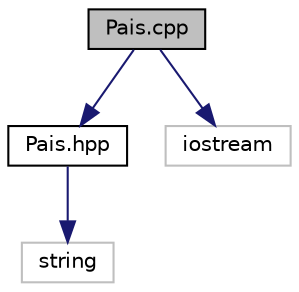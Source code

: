 digraph "Pais.cpp"
{
 // LATEX_PDF_SIZE
  edge [fontname="Helvetica",fontsize="10",labelfontname="Helvetica",labelfontsize="10"];
  node [fontname="Helvetica",fontsize="10",shape=record];
  Node1 [label="Pais.cpp",height=0.2,width=0.4,color="black", fillcolor="grey75", style="filled", fontcolor="black",tooltip="Implementación de la clase Pais."];
  Node1 -> Node2 [color="midnightblue",fontsize="10",style="solid",fontname="Helvetica"];
  Node2 [label="Pais.hpp",height=0.2,width=0.4,color="black", fillcolor="white", style="filled",URL="$_pais_8hpp.html",tooltip="Definición de la clase base Pais."];
  Node2 -> Node3 [color="midnightblue",fontsize="10",style="solid",fontname="Helvetica"];
  Node3 [label="string",height=0.2,width=0.4,color="grey75", fillcolor="white", style="filled",tooltip=" "];
  Node1 -> Node4 [color="midnightblue",fontsize="10",style="solid",fontname="Helvetica"];
  Node4 [label="iostream",height=0.2,width=0.4,color="grey75", fillcolor="white", style="filled",tooltip=" "];
}
